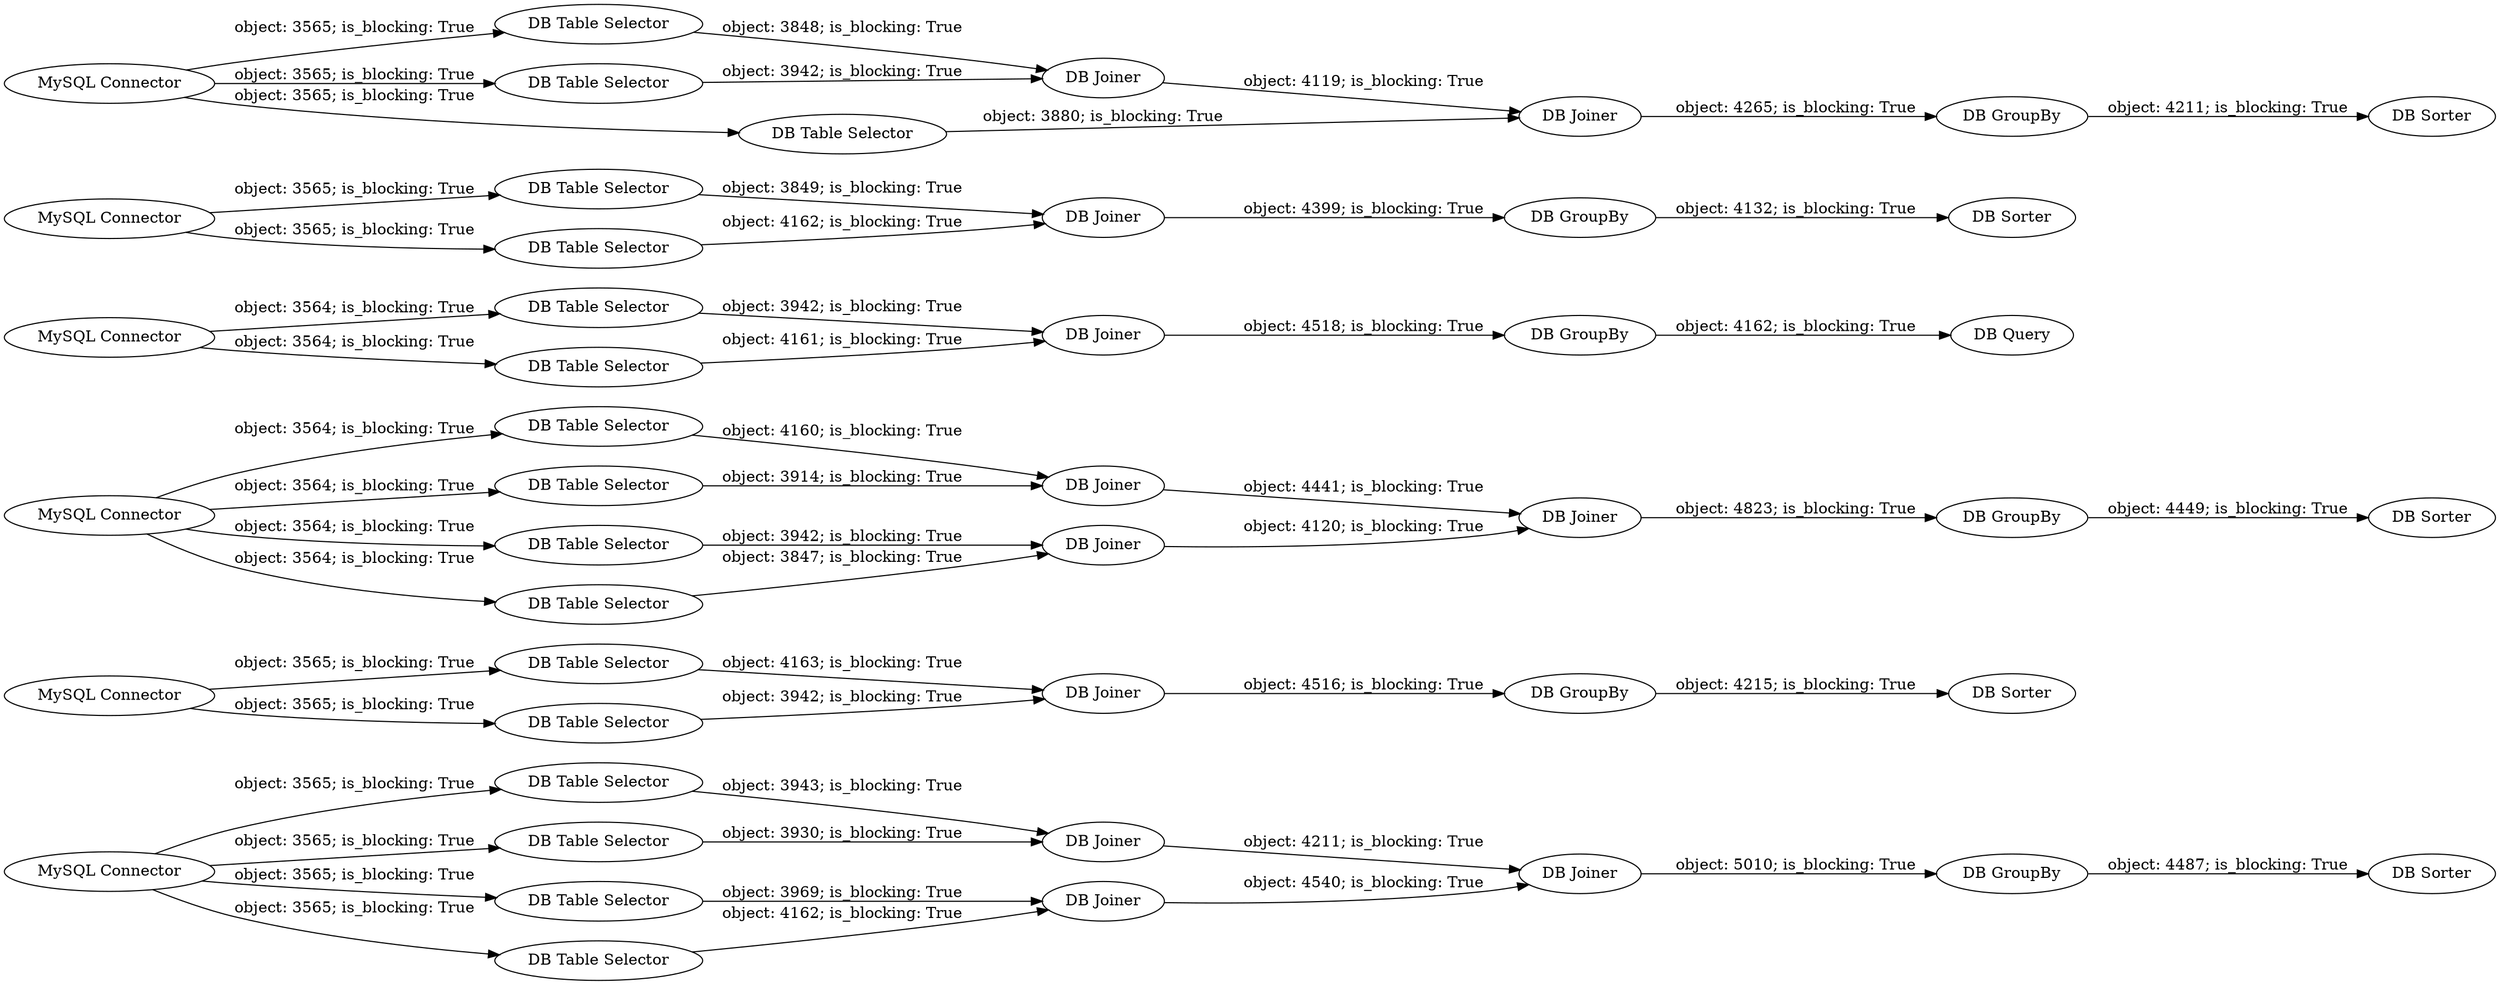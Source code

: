 digraph {
	"6619475083210024547_46" [label="DB Joiner"]
	"6619475083210024547_37" [label="DB Table Selector"]
	"6619475083210024547_14" [label="DB GroupBy"]
	"6619475083210024547_33" [label="DB Sorter"]
	"6619475083210024547_11" [label="DB Table Selector"]
	"6619475083210024547_5" [label="DB Table Selector"]
	"6619475083210024547_8" [label="DB GroupBy"]
	"6619475083210024547_34" [label="DB Sorter"]
	"6619475083210024547_38" [label="MySQL Connector"]
	"6619475083210024547_23" [label="DB Table Selector"]
	"6619475083210024547_50" [label="DB Table Selector"]
	"6619475083210024547_53" [label="DB Table Selector"]
	"6619475083210024547_32" [label="DB Joiner"]
	"6619475083210024547_52" [label="DB Table Selector"]
	"6619475083210024547_57" [label="DB Sorter"]
	"6619475083210024547_40" [label="DB GroupBy"]
	"6619475083210024547_12" [label="DB Joiner"]
	"6619475083210024547_20" [label="DB Table Selector"]
	"6619475083210024547_29" [label="DB Joiner"]
	"6619475083210024547_39" [label="DB Table Selector"]
	"6619475083210024547_22" [label="MySQL Connector"]
	"6619475083210024547_27" [label="DB Table Selector"]
	"6619475083210024547_47" [label="DB Joiner"]
	"6619475083210024547_21" [label="DB Table Selector"]
	"6619475083210024547_26" [label="DB Table Selector"]
	"6619475083210024547_45" [label="DB Table Selector"]
	"6619475083210024547_17" [label="DB GroupBy"]
	"6619475083210024547_51" [label="MySQL Connector"]
	"6619475083210024547_18" [label="DB Table Selector"]
	"6619475083210024547_6" [label="DB Joiner"]
	"6619475083210024547_36" [label="DB Sorter"]
	"6619475083210024547_31" [label="DB Joiner"]
	"6619475083210024547_48" [label="DB Joiner"]
	"6619475083210024547_35" [label="DB Sorter"]
	"6619475083210024547_42" [label="DB Table Selector"]
	"6619475083210024547_16" [label="MySQL Connector"]
	"6619475083210024547_55" [label="DB Joiner"]
	"6619475083210024547_54" [label="DB Joiner"]
	"6619475083210024547_10" [label="DB Table Selector"]
	"6619475083210024547_3" [label="DB Table Selector"]
	"6619475083210024547_7" [label="DB Query"]
	"6619475083210024547_30" [label="DB GroupBy"]
	"6619475083210024547_56" [label="DB GroupBy"]
	"6619475083210024547_19" [label="DB Joiner"]
	"6619475083210024547_13" [label="MySQL Connector"]
	"6619475083210024547_1" [label="MySQL Connector"]
	"6619475083210024547_38" -> "6619475083210024547_42" [label="object: 3565; is_blocking: True"]
	"6619475083210024547_27" -> "6619475083210024547_31" [label="object: 3914; is_blocking: True"]
	"6619475083210024547_38" -> "6619475083210024547_45" [label="object: 3565; is_blocking: True"]
	"6619475083210024547_8" -> "6619475083210024547_7" [label="object: 4162; is_blocking: True"]
	"6619475083210024547_26" -> "6619475083210024547_32" [label="object: 3847; is_blocking: True"]
	"6619475083210024547_13" -> "6619475083210024547_11" [label="object: 3565; is_blocking: True"]
	"6619475083210024547_14" -> "6619475083210024547_35" [label="object: 4215; is_blocking: True"]
	"6619475083210024547_11" -> "6619475083210024547_12" [label="object: 4163; is_blocking: True"]
	"6619475083210024547_6" -> "6619475083210024547_8" [label="object: 4518; is_blocking: True"]
	"6619475083210024547_1" -> "6619475083210024547_5" [label="object: 3564; is_blocking: True"]
	"6619475083210024547_47" -> "6619475083210024547_48" [label="object: 4540; is_blocking: True"]
	"6619475083210024547_3" -> "6619475083210024547_6" [label="object: 4161; is_blocking: True"]
	"6619475083210024547_38" -> "6619475083210024547_39" [label="object: 3565; is_blocking: True"]
	"6619475083210024547_18" -> "6619475083210024547_19" [label="object: 4162; is_blocking: True"]
	"6619475083210024547_32" -> "6619475083210024547_29" [label="object: 4120; is_blocking: True"]
	"6619475083210024547_22" -> "6619475083210024547_23" [label="object: 3564; is_blocking: True"]
	"6619475083210024547_5" -> "6619475083210024547_6" [label="object: 3942; is_blocking: True"]
	"6619475083210024547_52" -> "6619475083210024547_54" [label="object: 3848; is_blocking: True"]
	"6619475083210024547_22" -> "6619475083210024547_21" [label="object: 3564; is_blocking: True"]
	"6619475083210024547_1" -> "6619475083210024547_3" [label="object: 3564; is_blocking: True"]
	"6619475083210024547_42" -> "6619475083210024547_46" [label="object: 3930; is_blocking: True"]
	"6619475083210024547_30" -> "6619475083210024547_33" [label="object: 4449; is_blocking: True"]
	"6619475083210024547_37" -> "6619475083210024547_46" [label="object: 3943; is_blocking: True"]
	"6619475083210024547_48" -> "6619475083210024547_40" [label="object: 5010; is_blocking: True"]
	"6619475083210024547_40" -> "6619475083210024547_36" [label="object: 4487; is_blocking: True"]
	"6619475083210024547_50" -> "6619475083210024547_54" [label="object: 3942; is_blocking: True"]
	"6619475083210024547_51" -> "6619475083210024547_53" [label="object: 3565; is_blocking: True"]
	"6619475083210024547_10" -> "6619475083210024547_12" [label="object: 3942; is_blocking: True"]
	"6619475083210024547_16" -> "6619475083210024547_18" [label="object: 3565; is_blocking: True"]
	"6619475083210024547_13" -> "6619475083210024547_10" [label="object: 3565; is_blocking: True"]
	"6619475083210024547_21" -> "6619475083210024547_32" [label="object: 3942; is_blocking: True"]
	"6619475083210024547_45" -> "6619475083210024547_47" [label="object: 3969; is_blocking: True"]
	"6619475083210024547_16" -> "6619475083210024547_20" [label="object: 3565; is_blocking: True"]
	"6619475083210024547_53" -> "6619475083210024547_55" [label="object: 3880; is_blocking: True"]
	"6619475083210024547_38" -> "6619475083210024547_37" [label="object: 3565; is_blocking: True"]
	"6619475083210024547_12" -> "6619475083210024547_14" [label="object: 4516; is_blocking: True"]
	"6619475083210024547_17" -> "6619475083210024547_34" [label="object: 4132; is_blocking: True"]
	"6619475083210024547_31" -> "6619475083210024547_29" [label="object: 4441; is_blocking: True"]
	"6619475083210024547_54" -> "6619475083210024547_55" [label="object: 4119; is_blocking: True"]
	"6619475083210024547_19" -> "6619475083210024547_17" [label="object: 4399; is_blocking: True"]
	"6619475083210024547_51" -> "6619475083210024547_50" [label="object: 3565; is_blocking: True"]
	"6619475083210024547_51" -> "6619475083210024547_52" [label="object: 3565; is_blocking: True"]
	"6619475083210024547_55" -> "6619475083210024547_56" [label="object: 4265; is_blocking: True"]
	"6619475083210024547_22" -> "6619475083210024547_26" [label="object: 3564; is_blocking: True"]
	"6619475083210024547_46" -> "6619475083210024547_48" [label="object: 4211; is_blocking: True"]
	"6619475083210024547_23" -> "6619475083210024547_31" [label="object: 4160; is_blocking: True"]
	"6619475083210024547_56" -> "6619475083210024547_57" [label="object: 4211; is_blocking: True"]
	"6619475083210024547_39" -> "6619475083210024547_47" [label="object: 4162; is_blocking: True"]
	"6619475083210024547_20" -> "6619475083210024547_19" [label="object: 3849; is_blocking: True"]
	"6619475083210024547_22" -> "6619475083210024547_27" [label="object: 3564; is_blocking: True"]
	"6619475083210024547_29" -> "6619475083210024547_30" [label="object: 4823; is_blocking: True"]
	rankdir=LR
}
